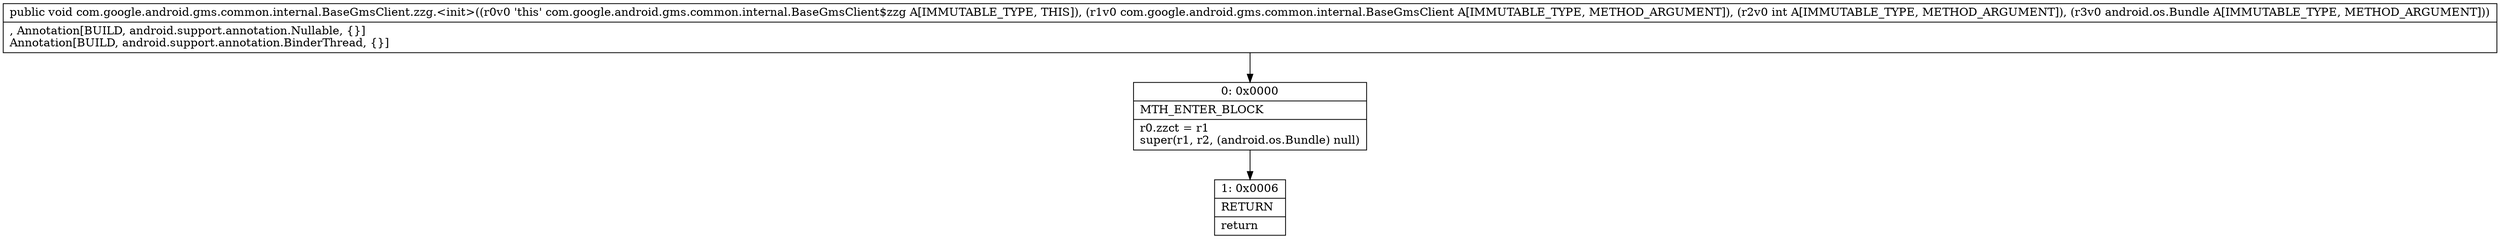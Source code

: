 digraph "CFG forcom.google.android.gms.common.internal.BaseGmsClient.zzg.\<init\>(Lcom\/google\/android\/gms\/common\/internal\/BaseGmsClient;ILandroid\/os\/Bundle;)V" {
Node_0 [shape=record,label="{0\:\ 0x0000|MTH_ENTER_BLOCK\l|r0.zzct = r1\lsuper(r1, r2, (android.os.Bundle) null)\l}"];
Node_1 [shape=record,label="{1\:\ 0x0006|RETURN\l|return\l}"];
MethodNode[shape=record,label="{public void com.google.android.gms.common.internal.BaseGmsClient.zzg.\<init\>((r0v0 'this' com.google.android.gms.common.internal.BaseGmsClient$zzg A[IMMUTABLE_TYPE, THIS]), (r1v0 com.google.android.gms.common.internal.BaseGmsClient A[IMMUTABLE_TYPE, METHOD_ARGUMENT]), (r2v0 int A[IMMUTABLE_TYPE, METHOD_ARGUMENT]), (r3v0 android.os.Bundle A[IMMUTABLE_TYPE, METHOD_ARGUMENT]))  | , Annotation[BUILD, android.support.annotation.Nullable, \{\}]\lAnnotation[BUILD, android.support.annotation.BinderThread, \{\}]\l}"];
MethodNode -> Node_0;
Node_0 -> Node_1;
}

